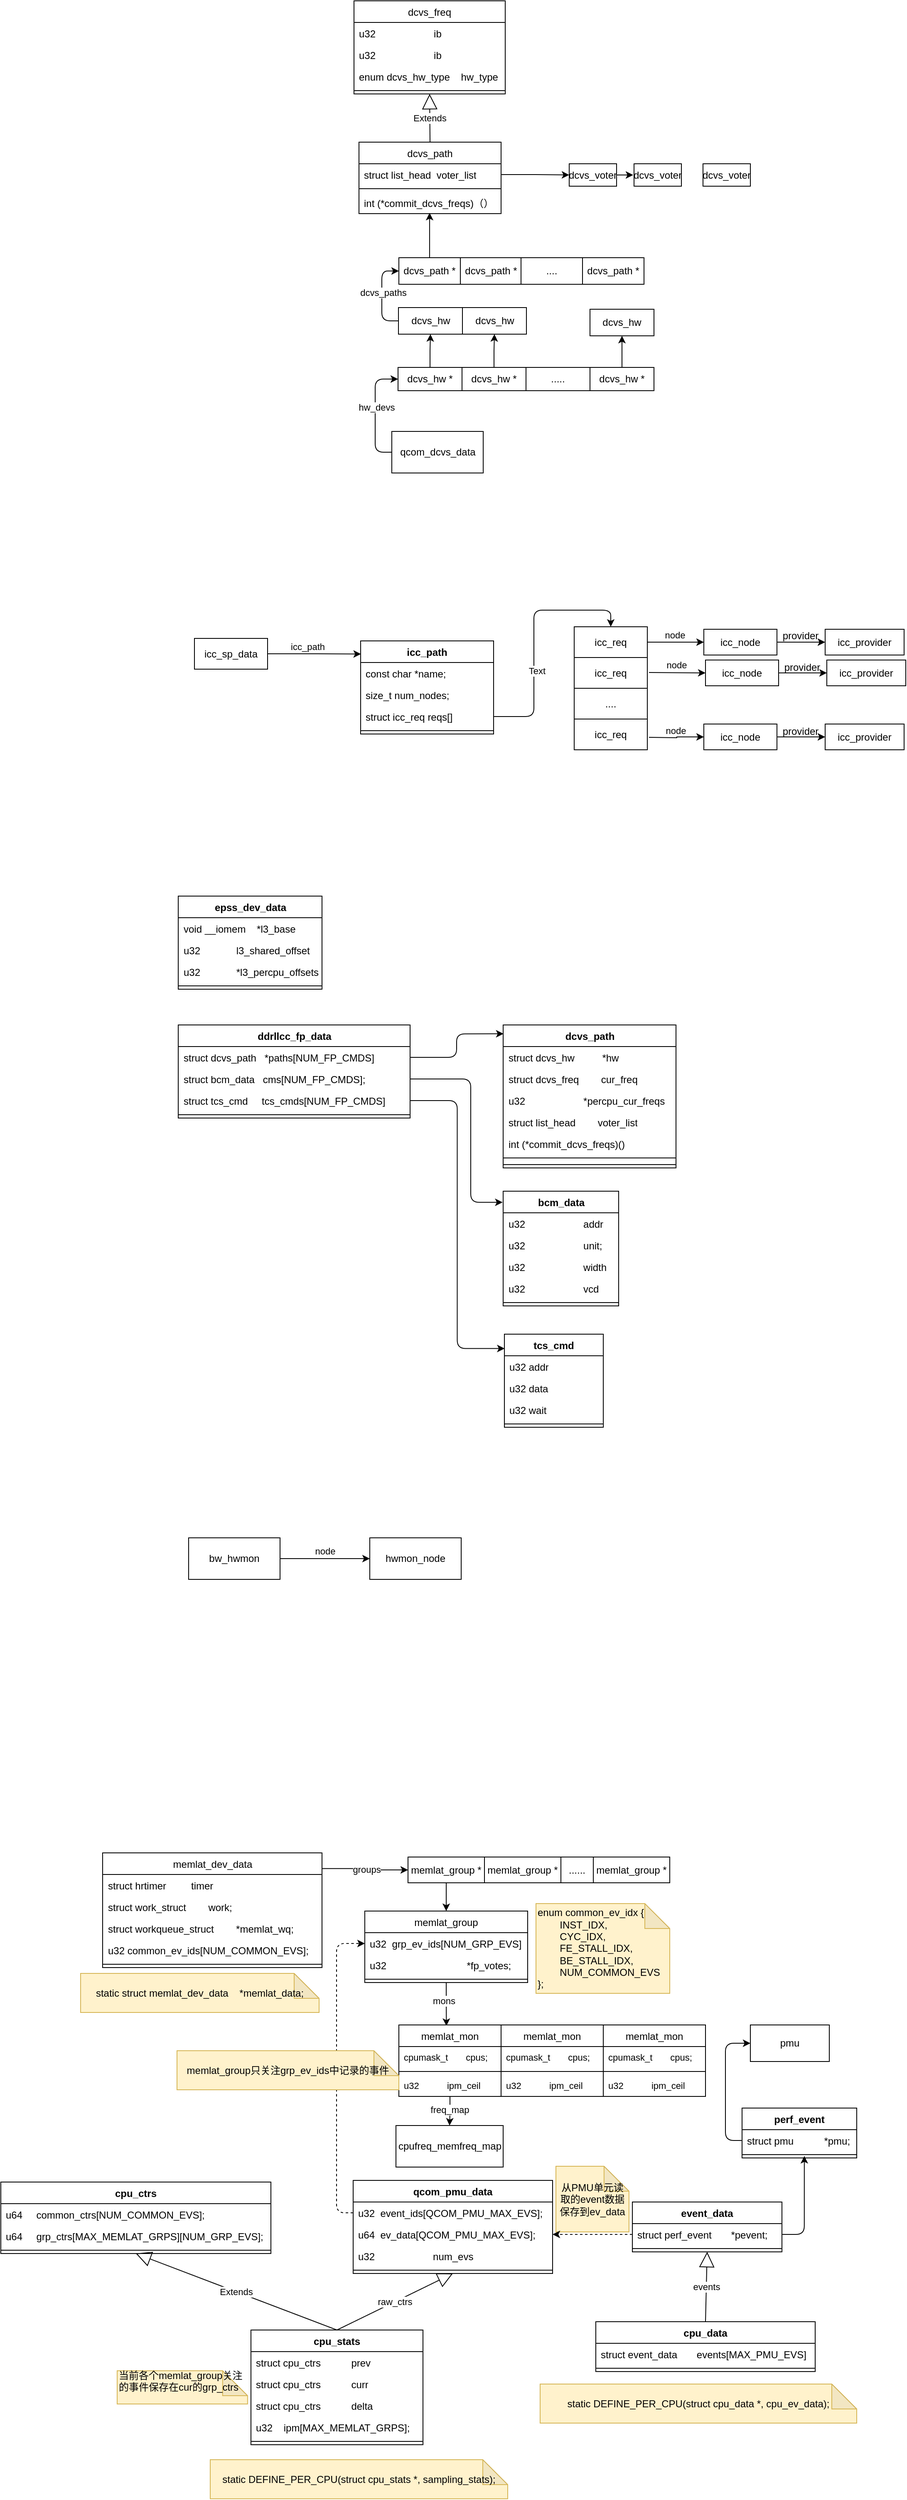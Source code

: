 <mxfile version="24.0.0" type="github">
  <diagram name="第 1 页" id="vD-AmZjFXGDDAUmnvSfB">
    <mxGraphModel dx="2135" dy="1461" grid="0" gridSize="10" guides="1" tooltips="1" connect="1" arrows="1" fold="1" page="0" pageScale="1" pageWidth="827" pageHeight="1169" math="0" shadow="0">
      <root>
        <mxCell id="0" />
        <mxCell id="1" parent="0" />
        <mxCell id="YWDrDgBH9ZP_5OnWIL4n-14" style="edgeStyle=orthogonalEdgeStyle;rounded=0;orthogonalLoop=1;jettySize=auto;html=1;" parent="1" source="YWDrDgBH9ZP_5OnWIL4n-2" target="YWDrDgBH9ZP_5OnWIL4n-13" edge="1">
          <mxGeometry relative="1" as="geometry" />
        </mxCell>
        <mxCell id="YWDrDgBH9ZP_5OnWIL4n-2" value="dcvs_hw *" style="html=1;whiteSpace=wrap;" parent="1" vertex="1">
          <mxGeometry x="64" y="-159" width="77" height="28" as="geometry" />
        </mxCell>
        <mxCell id="YWDrDgBH9ZP_5OnWIL4n-20" style="edgeStyle=orthogonalEdgeStyle;rounded=0;orthogonalLoop=1;jettySize=auto;html=1;entryX=0.497;entryY=0.962;entryDx=0;entryDy=0;entryPerimeter=0;" parent="1" source="YWDrDgBH9ZP_5OnWIL4n-3" target="YWDrDgBH9ZP_5OnWIL4n-103" edge="1">
          <mxGeometry relative="1" as="geometry">
            <mxPoint x="102" y="-315" as="targetPoint" />
          </mxGeometry>
        </mxCell>
        <mxCell id="YWDrDgBH9ZP_5OnWIL4n-3" value="dcvs_path *" style="html=1;whiteSpace=wrap;" parent="1" vertex="1">
          <mxGeometry x="65" y="-291" width="74" height="32" as="geometry" />
        </mxCell>
        <mxCell id="YWDrDgBH9ZP_5OnWIL4n-11" style="edgeStyle=orthogonalEdgeStyle;rounded=1;orthogonalLoop=1;jettySize=auto;html=1;entryX=0;entryY=0.5;entryDx=0;entryDy=0;exitX=0;exitY=0.5;exitDx=0;exitDy=0;curved=0;" parent="1" source="YWDrDgBH9ZP_5OnWIL4n-5" target="YWDrDgBH9ZP_5OnWIL4n-2" edge="1">
          <mxGeometry relative="1" as="geometry" />
        </mxCell>
        <mxCell id="YWDrDgBH9ZP_5OnWIL4n-12" value="hw_devs" style="edgeLabel;html=1;align=center;verticalAlign=middle;resizable=0;points=[];" parent="YWDrDgBH9ZP_5OnWIL4n-11" vertex="1" connectable="0">
          <mxGeometry x="0.096" y="-1" relative="1" as="geometry">
            <mxPoint as="offset" />
          </mxGeometry>
        </mxCell>
        <mxCell id="YWDrDgBH9ZP_5OnWIL4n-5" value="qcom_dcvs_data" style="html=1;whiteSpace=wrap;" parent="1" vertex="1">
          <mxGeometry x="56.5" y="-82" width="110" height="50" as="geometry" />
        </mxCell>
        <mxCell id="YWDrDgBH9ZP_5OnWIL4n-24" style="edgeStyle=orthogonalEdgeStyle;rounded=0;orthogonalLoop=1;jettySize=auto;html=1;entryX=0.5;entryY=1;entryDx=0;entryDy=0;" parent="1" source="YWDrDgBH9ZP_5OnWIL4n-7" target="YWDrDgBH9ZP_5OnWIL4n-21" edge="1">
          <mxGeometry relative="1" as="geometry" />
        </mxCell>
        <mxCell id="YWDrDgBH9ZP_5OnWIL4n-7" value="dcvs_hw *" style="html=1;whiteSpace=wrap;" parent="1" vertex="1">
          <mxGeometry x="141" y="-159" width="77" height="28" as="geometry" />
        </mxCell>
        <mxCell id="YWDrDgBH9ZP_5OnWIL4n-8" value="....." style="html=1;whiteSpace=wrap;" parent="1" vertex="1">
          <mxGeometry x="218" y="-159" width="77" height="28" as="geometry" />
        </mxCell>
        <mxCell id="YWDrDgBH9ZP_5OnWIL4n-23" style="edgeStyle=orthogonalEdgeStyle;rounded=0;orthogonalLoop=1;jettySize=auto;html=1;entryX=0.5;entryY=1;entryDx=0;entryDy=0;" parent="1" source="YWDrDgBH9ZP_5OnWIL4n-9" target="YWDrDgBH9ZP_5OnWIL4n-22" edge="1">
          <mxGeometry relative="1" as="geometry" />
        </mxCell>
        <mxCell id="YWDrDgBH9ZP_5OnWIL4n-9" value="dcvs_hw *" style="html=1;whiteSpace=wrap;" parent="1" vertex="1">
          <mxGeometry x="295" y="-159" width="77" height="28" as="geometry" />
        </mxCell>
        <mxCell id="YWDrDgBH9ZP_5OnWIL4n-37" style="edgeStyle=orthogonalEdgeStyle;rounded=1;orthogonalLoop=1;jettySize=auto;html=1;entryX=0;entryY=0.5;entryDx=0;entryDy=0;exitX=0;exitY=0.5;exitDx=0;exitDy=0;curved=0;" parent="1" source="YWDrDgBH9ZP_5OnWIL4n-13" target="YWDrDgBH9ZP_5OnWIL4n-3" edge="1">
          <mxGeometry relative="1" as="geometry" />
        </mxCell>
        <mxCell id="YWDrDgBH9ZP_5OnWIL4n-38" value="dcvs_paths" style="edgeLabel;html=1;align=center;verticalAlign=middle;resizable=0;points=[];" parent="YWDrDgBH9ZP_5OnWIL4n-37" vertex="1" connectable="0">
          <mxGeometry x="0.086" y="-1" relative="1" as="geometry">
            <mxPoint as="offset" />
          </mxGeometry>
        </mxCell>
        <mxCell id="YWDrDgBH9ZP_5OnWIL4n-13" value="dcvs_hw" style="html=1;whiteSpace=wrap;" parent="1" vertex="1">
          <mxGeometry x="64.5" y="-231" width="77" height="32" as="geometry" />
        </mxCell>
        <mxCell id="YWDrDgBH9ZP_5OnWIL4n-16" value="dcvs_path *" style="html=1;whiteSpace=wrap;" parent="1" vertex="1">
          <mxGeometry x="139" y="-291" width="74" height="32" as="geometry" />
        </mxCell>
        <mxCell id="YWDrDgBH9ZP_5OnWIL4n-17" value="...." style="html=1;whiteSpace=wrap;" parent="1" vertex="1">
          <mxGeometry x="212" y="-291" width="74" height="32" as="geometry" />
        </mxCell>
        <mxCell id="YWDrDgBH9ZP_5OnWIL4n-18" value="dcvs_path *" style="html=1;whiteSpace=wrap;" parent="1" vertex="1">
          <mxGeometry x="286" y="-291" width="74" height="32" as="geometry" />
        </mxCell>
        <mxCell id="YWDrDgBH9ZP_5OnWIL4n-21" value="dcvs_hw" style="html=1;whiteSpace=wrap;" parent="1" vertex="1">
          <mxGeometry x="141.5" y="-231" width="77" height="32" as="geometry" />
        </mxCell>
        <mxCell id="YWDrDgBH9ZP_5OnWIL4n-22" value="dcvs_hw" style="html=1;whiteSpace=wrap;" parent="1" vertex="1">
          <mxGeometry x="295" y="-229" width="77" height="32" as="geometry" />
        </mxCell>
        <mxCell id="YWDrDgBH9ZP_5OnWIL4n-46" style="edgeStyle=orthogonalEdgeStyle;rounded=0;orthogonalLoop=1;jettySize=auto;html=1;" parent="1" source="YWDrDgBH9ZP_5OnWIL4n-42" edge="1">
          <mxGeometry relative="1" as="geometry">
            <mxPoint x="347" y="-390.5" as="targetPoint" />
          </mxGeometry>
        </mxCell>
        <mxCell id="YWDrDgBH9ZP_5OnWIL4n-42" value="dcvs_voter" style="rounded=0;whiteSpace=wrap;html=1;" parent="1" vertex="1">
          <mxGeometry x="270" y="-404" width="57" height="27" as="geometry" />
        </mxCell>
        <mxCell id="YWDrDgBH9ZP_5OnWIL4n-44" value="dcvs_voter" style="rounded=0;whiteSpace=wrap;html=1;" parent="1" vertex="1">
          <mxGeometry x="348" y="-404" width="57" height="27" as="geometry" />
        </mxCell>
        <mxCell id="YWDrDgBH9ZP_5OnWIL4n-45" value="dcvs_voter" style="rounded=0;whiteSpace=wrap;html=1;" parent="1" vertex="1">
          <mxGeometry x="431" y="-404" width="57" height="27" as="geometry" />
        </mxCell>
        <mxCell id="YWDrDgBH9ZP_5OnWIL4n-50" style="edgeStyle=orthogonalEdgeStyle;rounded=0;orthogonalLoop=1;jettySize=auto;html=1;entryX=0.002;entryY=0.141;entryDx=0;entryDy=0;entryPerimeter=0;" parent="1" source="YWDrDgBH9ZP_5OnWIL4n-48" target="YWDrDgBH9ZP_5OnWIL4n-53" edge="1">
          <mxGeometry relative="1" as="geometry">
            <mxPoint x="-16" y="184.5" as="targetPoint" />
          </mxGeometry>
        </mxCell>
        <mxCell id="YWDrDgBH9ZP_5OnWIL4n-51" value="icc_path" style="edgeLabel;html=1;align=center;verticalAlign=middle;resizable=0;points=[];" parent="YWDrDgBH9ZP_5OnWIL4n-50" vertex="1" connectable="0">
          <mxGeometry x="-0.128" y="-1" relative="1" as="geometry">
            <mxPoint x="-1" y="-10" as="offset" />
          </mxGeometry>
        </mxCell>
        <mxCell id="YWDrDgBH9ZP_5OnWIL4n-48" value="icc_sp_data" style="html=1;whiteSpace=wrap;" parent="1" vertex="1">
          <mxGeometry x="-181" y="167" width="88" height="37" as="geometry" />
        </mxCell>
        <mxCell id="YWDrDgBH9ZP_5OnWIL4n-53" value="icc_path" style="swimlane;fontStyle=1;align=center;verticalAlign=top;childLayout=stackLayout;horizontal=1;startSize=26;horizontalStack=0;resizeParent=1;resizeParentMax=0;resizeLast=0;collapsible=1;marginBottom=0;whiteSpace=wrap;html=1;" parent="1" vertex="1">
          <mxGeometry x="19" y="170" width="160" height="112" as="geometry" />
        </mxCell>
        <mxCell id="YWDrDgBH9ZP_5OnWIL4n-54" value="const char *name;" style="text;strokeColor=none;fillColor=none;align=left;verticalAlign=top;spacingLeft=4;spacingRight=4;overflow=hidden;rotatable=0;points=[[0,0.5],[1,0.5]];portConstraint=eastwest;whiteSpace=wrap;html=1;" parent="YWDrDgBH9ZP_5OnWIL4n-53" vertex="1">
          <mxGeometry y="26" width="160" height="26" as="geometry" />
        </mxCell>
        <mxCell id="YWDrDgBH9ZP_5OnWIL4n-57" value="size_t num_nodes;" style="text;strokeColor=none;fillColor=none;align=left;verticalAlign=top;spacingLeft=4;spacingRight=4;overflow=hidden;rotatable=0;points=[[0,0.5],[1,0.5]];portConstraint=eastwest;whiteSpace=wrap;html=1;" parent="YWDrDgBH9ZP_5OnWIL4n-53" vertex="1">
          <mxGeometry y="52" width="160" height="26" as="geometry" />
        </mxCell>
        <mxCell id="YWDrDgBH9ZP_5OnWIL4n-58" value="struct icc_req reqs[]" style="text;strokeColor=none;fillColor=none;align=left;verticalAlign=top;spacingLeft=4;spacingRight=4;overflow=hidden;rotatable=0;points=[[0,0.5],[1,0.5]];portConstraint=eastwest;whiteSpace=wrap;html=1;" parent="YWDrDgBH9ZP_5OnWIL4n-53" vertex="1">
          <mxGeometry y="78" width="160" height="26" as="geometry" />
        </mxCell>
        <mxCell id="YWDrDgBH9ZP_5OnWIL4n-55" value="" style="line;strokeWidth=1;fillColor=none;align=left;verticalAlign=middle;spacingTop=-1;spacingLeft=3;spacingRight=3;rotatable=0;labelPosition=right;points=[];portConstraint=eastwest;strokeColor=inherit;" parent="YWDrDgBH9ZP_5OnWIL4n-53" vertex="1">
          <mxGeometry y="104" width="160" height="8" as="geometry" />
        </mxCell>
        <mxCell id="YWDrDgBH9ZP_5OnWIL4n-65" style="edgeStyle=orthogonalEdgeStyle;rounded=0;orthogonalLoop=1;jettySize=auto;html=1;entryX=0;entryY=0.5;entryDx=0;entryDy=0;" parent="1" source="YWDrDgBH9ZP_5OnWIL4n-59" target="YWDrDgBH9ZP_5OnWIL4n-60" edge="1">
          <mxGeometry relative="1" as="geometry" />
        </mxCell>
        <mxCell id="YWDrDgBH9ZP_5OnWIL4n-66" value="node" style="edgeLabel;html=1;align=center;verticalAlign=middle;resizable=0;points=[];" parent="YWDrDgBH9ZP_5OnWIL4n-65" vertex="1" connectable="0">
          <mxGeometry x="-0.108" y="2" relative="1" as="geometry">
            <mxPoint x="2" y="-7" as="offset" />
          </mxGeometry>
        </mxCell>
        <mxCell id="YWDrDgBH9ZP_5OnWIL4n-59" value="icc_req" style="html=1;whiteSpace=wrap;" parent="1" vertex="1">
          <mxGeometry x="276" y="153" width="88" height="37" as="geometry" />
        </mxCell>
        <mxCell id="YWDrDgBH9ZP_5OnWIL4n-68" style="edgeStyle=orthogonalEdgeStyle;rounded=0;orthogonalLoop=1;jettySize=auto;html=1;entryX=0;entryY=0.5;entryDx=0;entryDy=0;" parent="1" source="YWDrDgBH9ZP_5OnWIL4n-60" target="YWDrDgBH9ZP_5OnWIL4n-67" edge="1">
          <mxGeometry relative="1" as="geometry" />
        </mxCell>
        <mxCell id="YWDrDgBH9ZP_5OnWIL4n-60" value="icc_node" style="html=1;whiteSpace=wrap;" parent="1" vertex="1">
          <mxGeometry x="432" y="156" width="88" height="31" as="geometry" />
        </mxCell>
        <mxCell id="YWDrDgBH9ZP_5OnWIL4n-61" value="icc_req" style="html=1;whiteSpace=wrap;" parent="1" vertex="1">
          <mxGeometry x="276" y="190" width="88" height="37" as="geometry" />
        </mxCell>
        <mxCell id="YWDrDgBH9ZP_5OnWIL4n-62" value="...." style="html=1;whiteSpace=wrap;" parent="1" vertex="1">
          <mxGeometry x="276" y="227" width="88" height="37" as="geometry" />
        </mxCell>
        <mxCell id="YWDrDgBH9ZP_5OnWIL4n-63" value="icc_req" style="html=1;whiteSpace=wrap;" parent="1" vertex="1">
          <mxGeometry x="276" y="264" width="88" height="37" as="geometry" />
        </mxCell>
        <mxCell id="YWDrDgBH9ZP_5OnWIL4n-67" value="icc_provider" style="html=1;whiteSpace=wrap;" parent="1" vertex="1">
          <mxGeometry x="578" y="156" width="95" height="31" as="geometry" />
        </mxCell>
        <mxCell id="YWDrDgBH9ZP_5OnWIL4n-69" value="provider" style="text;html=1;align=center;verticalAlign=middle;resizable=0;points=[];autosize=1;strokeColor=none;fillColor=none;" parent="1" vertex="1">
          <mxGeometry x="517" y="151" width="61" height="26" as="geometry" />
        </mxCell>
        <mxCell id="YWDrDgBH9ZP_5OnWIL4n-75" style="edgeStyle=orthogonalEdgeStyle;rounded=0;orthogonalLoop=1;jettySize=auto;html=1;entryX=0;entryY=0.5;entryDx=0;entryDy=0;" parent="1" target="YWDrDgBH9ZP_5OnWIL4n-78" edge="1">
          <mxGeometry relative="1" as="geometry">
            <mxPoint x="366" y="208" as="sourcePoint" />
          </mxGeometry>
        </mxCell>
        <mxCell id="YWDrDgBH9ZP_5OnWIL4n-76" value="node" style="edgeLabel;html=1;align=center;verticalAlign=middle;resizable=0;points=[];" parent="YWDrDgBH9ZP_5OnWIL4n-75" vertex="1" connectable="0">
          <mxGeometry x="-0.108" y="2" relative="1" as="geometry">
            <mxPoint x="2" y="-7" as="offset" />
          </mxGeometry>
        </mxCell>
        <mxCell id="YWDrDgBH9ZP_5OnWIL4n-77" style="edgeStyle=orthogonalEdgeStyle;rounded=0;orthogonalLoop=1;jettySize=auto;html=1;entryX=0;entryY=0.5;entryDx=0;entryDy=0;" parent="1" source="YWDrDgBH9ZP_5OnWIL4n-78" target="YWDrDgBH9ZP_5OnWIL4n-79" edge="1">
          <mxGeometry relative="1" as="geometry" />
        </mxCell>
        <mxCell id="YWDrDgBH9ZP_5OnWIL4n-78" value="icc_node" style="html=1;whiteSpace=wrap;" parent="1" vertex="1">
          <mxGeometry x="434" y="193" width="88" height="31" as="geometry" />
        </mxCell>
        <mxCell id="YWDrDgBH9ZP_5OnWIL4n-79" value="icc_provider" style="html=1;whiteSpace=wrap;" parent="1" vertex="1">
          <mxGeometry x="580" y="193" width="95" height="31" as="geometry" />
        </mxCell>
        <mxCell id="YWDrDgBH9ZP_5OnWIL4n-80" value="provider" style="text;html=1;align=center;verticalAlign=middle;resizable=0;points=[];autosize=1;strokeColor=none;fillColor=none;" parent="1" vertex="1">
          <mxGeometry x="519" y="189" width="61" height="26" as="geometry" />
        </mxCell>
        <mxCell id="YWDrDgBH9ZP_5OnWIL4n-81" style="edgeStyle=orthogonalEdgeStyle;rounded=0;orthogonalLoop=1;jettySize=auto;html=1;entryX=0;entryY=0.5;entryDx=0;entryDy=0;" parent="1" target="YWDrDgBH9ZP_5OnWIL4n-84" edge="1">
          <mxGeometry relative="1" as="geometry">
            <mxPoint x="366" y="286" as="sourcePoint" />
          </mxGeometry>
        </mxCell>
        <mxCell id="YWDrDgBH9ZP_5OnWIL4n-82" value="node" style="edgeLabel;html=1;align=center;verticalAlign=middle;resizable=0;points=[];" parent="YWDrDgBH9ZP_5OnWIL4n-81" vertex="1" connectable="0">
          <mxGeometry x="-0.108" y="2" relative="1" as="geometry">
            <mxPoint x="2" y="-7" as="offset" />
          </mxGeometry>
        </mxCell>
        <mxCell id="YWDrDgBH9ZP_5OnWIL4n-83" style="edgeStyle=orthogonalEdgeStyle;rounded=0;orthogonalLoop=1;jettySize=auto;html=1;entryX=0;entryY=0.5;entryDx=0;entryDy=0;" parent="1" source="YWDrDgBH9ZP_5OnWIL4n-84" target="YWDrDgBH9ZP_5OnWIL4n-85" edge="1">
          <mxGeometry relative="1" as="geometry" />
        </mxCell>
        <mxCell id="YWDrDgBH9ZP_5OnWIL4n-84" value="icc_node" style="html=1;whiteSpace=wrap;" parent="1" vertex="1">
          <mxGeometry x="432" y="270" width="88" height="31" as="geometry" />
        </mxCell>
        <mxCell id="YWDrDgBH9ZP_5OnWIL4n-85" value="icc_provider" style="html=1;whiteSpace=wrap;" parent="1" vertex="1">
          <mxGeometry x="578" y="270" width="95" height="31" as="geometry" />
        </mxCell>
        <mxCell id="YWDrDgBH9ZP_5OnWIL4n-86" value="provider" style="text;html=1;align=center;verticalAlign=middle;resizable=0;points=[];autosize=1;strokeColor=none;fillColor=none;" parent="1" vertex="1">
          <mxGeometry x="517" y="266" width="61" height="26" as="geometry" />
        </mxCell>
        <mxCell id="YWDrDgBH9ZP_5OnWIL4n-87" style="edgeStyle=orthogonalEdgeStyle;rounded=1;orthogonalLoop=1;jettySize=auto;html=1;entryX=0.5;entryY=0;entryDx=0;entryDy=0;curved=0;" parent="1" source="YWDrDgBH9ZP_5OnWIL4n-58" target="YWDrDgBH9ZP_5OnWIL4n-59" edge="1">
          <mxGeometry relative="1" as="geometry" />
        </mxCell>
        <mxCell id="YWDrDgBH9ZP_5OnWIL4n-88" value="Text" style="edgeLabel;html=1;align=center;verticalAlign=middle;resizable=0;points=[];" parent="YWDrDgBH9ZP_5OnWIL4n-87" vertex="1" connectable="0">
          <mxGeometry x="-0.281" y="-3" relative="1" as="geometry">
            <mxPoint as="offset" />
          </mxGeometry>
        </mxCell>
        <mxCell id="YWDrDgBH9ZP_5OnWIL4n-100" value="&lt;span style=&quot;font-weight: 400;&quot;&gt;dcvs_path&lt;/span&gt;" style="swimlane;fontStyle=1;align=center;verticalAlign=top;childLayout=stackLayout;horizontal=1;startSize=26;horizontalStack=0;resizeParent=1;resizeParentMax=0;resizeLast=0;collapsible=1;marginBottom=0;whiteSpace=wrap;html=1;" parent="1" vertex="1">
          <mxGeometry x="17" y="-430" width="171" height="86" as="geometry">
            <mxRectangle x="17" y="-430" width="90" height="26" as="alternateBounds" />
          </mxGeometry>
        </mxCell>
        <mxCell id="YWDrDgBH9ZP_5OnWIL4n-104" value="struct list_head&amp;nbsp; voter_list" style="text;strokeColor=none;fillColor=none;align=left;verticalAlign=top;spacingLeft=4;spacingRight=4;overflow=hidden;rotatable=0;points=[[0,0.5],[1,0.5]];portConstraint=eastwest;whiteSpace=wrap;html=1;" parent="YWDrDgBH9ZP_5OnWIL4n-100" vertex="1">
          <mxGeometry y="26" width="171" height="26" as="geometry" />
        </mxCell>
        <mxCell id="YWDrDgBH9ZP_5OnWIL4n-102" value="" style="line;strokeWidth=1;fillColor=none;align=left;verticalAlign=middle;spacingTop=-1;spacingLeft=3;spacingRight=3;rotatable=0;labelPosition=right;points=[];portConstraint=eastwest;strokeColor=inherit;" parent="YWDrDgBH9ZP_5OnWIL4n-100" vertex="1">
          <mxGeometry y="52" width="171" height="8" as="geometry" />
        </mxCell>
        <mxCell id="YWDrDgBH9ZP_5OnWIL4n-103" value="int (*commit_dcvs_freqs)（）" style="text;strokeColor=none;fillColor=none;align=left;verticalAlign=top;spacingLeft=4;spacingRight=4;overflow=hidden;rotatable=0;points=[[0,0.5],[1,0.5]];portConstraint=eastwest;whiteSpace=wrap;html=1;" parent="YWDrDgBH9ZP_5OnWIL4n-100" vertex="1">
          <mxGeometry y="60" width="171" height="26" as="geometry" />
        </mxCell>
        <mxCell id="YWDrDgBH9ZP_5OnWIL4n-105" style="edgeStyle=orthogonalEdgeStyle;rounded=0;orthogonalLoop=1;jettySize=auto;html=1;entryX=0;entryY=0.5;entryDx=0;entryDy=0;" parent="1" source="YWDrDgBH9ZP_5OnWIL4n-104" target="YWDrDgBH9ZP_5OnWIL4n-42" edge="1">
          <mxGeometry relative="1" as="geometry">
            <mxPoint x="272" y="-359" as="targetPoint" />
          </mxGeometry>
        </mxCell>
        <mxCell id="YWDrDgBH9ZP_5OnWIL4n-106" value="&lt;span style=&quot;font-weight: 400; text-align: left;&quot;&gt;dcvs_freq&lt;/span&gt;" style="swimlane;fontStyle=1;align=center;verticalAlign=top;childLayout=stackLayout;horizontal=1;startSize=26;horizontalStack=0;resizeParent=1;resizeParentMax=0;resizeLast=0;collapsible=1;marginBottom=0;whiteSpace=wrap;html=1;" parent="1" vertex="1">
          <mxGeometry x="11" y="-600" width="182" height="112" as="geometry" />
        </mxCell>
        <mxCell id="YWDrDgBH9ZP_5OnWIL4n-107" value="u32&amp;nbsp; &amp;nbsp; &amp;nbsp; &amp;nbsp; &amp;nbsp; &amp;nbsp; &amp;nbsp; &amp;nbsp; &amp;nbsp; &amp;nbsp; &amp;nbsp;ib" style="text;strokeColor=none;fillColor=none;align=left;verticalAlign=top;spacingLeft=4;spacingRight=4;overflow=hidden;rotatable=0;points=[[0,0.5],[1,0.5]];portConstraint=eastwest;whiteSpace=wrap;html=1;" parent="YWDrDgBH9ZP_5OnWIL4n-106" vertex="1">
          <mxGeometry y="26" width="182" height="26" as="geometry" />
        </mxCell>
        <mxCell id="YWDrDgBH9ZP_5OnWIL4n-110" value="u32&amp;nbsp; &amp;nbsp; &amp;nbsp; &amp;nbsp; &amp;nbsp; &amp;nbsp; &amp;nbsp; &amp;nbsp; &amp;nbsp; &amp;nbsp; &amp;nbsp;ib" style="text;strokeColor=none;fillColor=none;align=left;verticalAlign=top;spacingLeft=4;spacingRight=4;overflow=hidden;rotatable=0;points=[[0,0.5],[1,0.5]];portConstraint=eastwest;whiteSpace=wrap;html=1;" parent="YWDrDgBH9ZP_5OnWIL4n-106" vertex="1">
          <mxGeometry y="52" width="182" height="26" as="geometry" />
        </mxCell>
        <mxCell id="YWDrDgBH9ZP_5OnWIL4n-111" value="enum dcvs_hw_type&amp;nbsp; &amp;nbsp; hw_type" style="text;strokeColor=none;fillColor=none;align=left;verticalAlign=top;spacingLeft=4;spacingRight=4;overflow=hidden;rotatable=0;points=[[0,0.5],[1,0.5]];portConstraint=eastwest;whiteSpace=wrap;html=1;" parent="YWDrDgBH9ZP_5OnWIL4n-106" vertex="1">
          <mxGeometry y="78" width="182" height="26" as="geometry" />
        </mxCell>
        <mxCell id="YWDrDgBH9ZP_5OnWIL4n-108" value="" style="line;strokeWidth=1;fillColor=none;align=left;verticalAlign=middle;spacingTop=-1;spacingLeft=3;spacingRight=3;rotatable=0;labelPosition=right;points=[];portConstraint=eastwest;strokeColor=inherit;" parent="YWDrDgBH9ZP_5OnWIL4n-106" vertex="1">
          <mxGeometry y="104" width="182" height="8" as="geometry" />
        </mxCell>
        <mxCell id="YWDrDgBH9ZP_5OnWIL4n-113" value="Extends" style="endArrow=block;endSize=16;endFill=0;html=1;rounded=0;exitX=0.5;exitY=0;exitDx=0;exitDy=0;entryX=0.5;entryY=1;entryDx=0;entryDy=0;" parent="1" source="YWDrDgBH9ZP_5OnWIL4n-100" target="YWDrDgBH9ZP_5OnWIL4n-106" edge="1">
          <mxGeometry width="160" relative="1" as="geometry">
            <mxPoint x="247" y="-493" as="sourcePoint" />
            <mxPoint x="407" y="-493" as="targetPoint" />
          </mxGeometry>
        </mxCell>
        <mxCell id="YWDrDgBH9ZP_5OnWIL4n-114" value="ddrllcc_fp_data" style="swimlane;fontStyle=1;align=center;verticalAlign=top;childLayout=stackLayout;horizontal=1;startSize=26;horizontalStack=0;resizeParent=1;resizeParentMax=0;resizeLast=0;collapsible=1;marginBottom=0;whiteSpace=wrap;html=1;" parent="1" vertex="1">
          <mxGeometry x="-200.5" y="632" width="279" height="112" as="geometry" />
        </mxCell>
        <mxCell id="YWDrDgBH9ZP_5OnWIL4n-115" value="struct dcvs_path&amp;nbsp; &amp;nbsp;*paths[NUM_FP_CMDS]" style="text;strokeColor=none;fillColor=none;align=left;verticalAlign=top;spacingLeft=4;spacingRight=4;overflow=hidden;rotatable=0;points=[[0,0.5],[1,0.5]];portConstraint=eastwest;whiteSpace=wrap;html=1;" parent="YWDrDgBH9ZP_5OnWIL4n-114" vertex="1">
          <mxGeometry y="26" width="279" height="26" as="geometry" />
        </mxCell>
        <mxCell id="YWDrDgBH9ZP_5OnWIL4n-118" value="struct bcm_data&amp;nbsp; &amp;nbsp;cms[NUM_FP_CMDS];" style="text;strokeColor=none;fillColor=none;align=left;verticalAlign=top;spacingLeft=4;spacingRight=4;overflow=hidden;rotatable=0;points=[[0,0.5],[1,0.5]];portConstraint=eastwest;whiteSpace=wrap;html=1;" parent="YWDrDgBH9ZP_5OnWIL4n-114" vertex="1">
          <mxGeometry y="52" width="279" height="26" as="geometry" />
        </mxCell>
        <mxCell id="YWDrDgBH9ZP_5OnWIL4n-119" value="struct tcs_cmd&amp;nbsp; &amp;nbsp; &amp;nbsp;tcs_cmds[NUM_FP_CMDS]" style="text;strokeColor=none;fillColor=none;align=left;verticalAlign=top;spacingLeft=4;spacingRight=4;overflow=hidden;rotatable=0;points=[[0,0.5],[1,0.5]];portConstraint=eastwest;whiteSpace=wrap;html=1;" parent="YWDrDgBH9ZP_5OnWIL4n-114" vertex="1">
          <mxGeometry y="78" width="279" height="26" as="geometry" />
        </mxCell>
        <mxCell id="YWDrDgBH9ZP_5OnWIL4n-116" value="" style="line;strokeWidth=1;fillColor=none;align=left;verticalAlign=middle;spacingTop=-1;spacingLeft=3;spacingRight=3;rotatable=0;labelPosition=right;points=[];portConstraint=eastwest;strokeColor=inherit;" parent="YWDrDgBH9ZP_5OnWIL4n-114" vertex="1">
          <mxGeometry y="104" width="279" height="8" as="geometry" />
        </mxCell>
        <mxCell id="YWDrDgBH9ZP_5OnWIL4n-120" value="dcvs_path" style="swimlane;fontStyle=1;align=center;verticalAlign=top;childLayout=stackLayout;horizontal=1;startSize=26;horizontalStack=0;resizeParent=1;resizeParentMax=0;resizeLast=0;collapsible=1;marginBottom=0;whiteSpace=wrap;html=1;" parent="1" vertex="1">
          <mxGeometry x="190.5" y="632" width="208" height="172" as="geometry" />
        </mxCell>
        <mxCell id="YWDrDgBH9ZP_5OnWIL4n-121" value="struct dcvs_hw&amp;nbsp; &amp;nbsp; &amp;nbsp; &amp;nbsp; &amp;nbsp; *hw" style="text;strokeColor=none;fillColor=none;align=left;verticalAlign=top;spacingLeft=4;spacingRight=4;overflow=hidden;rotatable=0;points=[[0,0.5],[1,0.5]];portConstraint=eastwest;whiteSpace=wrap;html=1;" parent="YWDrDgBH9ZP_5OnWIL4n-120" vertex="1">
          <mxGeometry y="26" width="208" height="26" as="geometry" />
        </mxCell>
        <mxCell id="YWDrDgBH9ZP_5OnWIL4n-122" value="struct dcvs_freq&amp;nbsp; &amp;nbsp; &amp;nbsp; &amp;nbsp; cur_freq" style="text;strokeColor=none;fillColor=none;align=left;verticalAlign=top;spacingLeft=4;spacingRight=4;overflow=hidden;rotatable=0;points=[[0,0.5],[1,0.5]];portConstraint=eastwest;whiteSpace=wrap;html=1;" parent="YWDrDgBH9ZP_5OnWIL4n-120" vertex="1">
          <mxGeometry y="52" width="208" height="26" as="geometry" />
        </mxCell>
        <mxCell id="YWDrDgBH9ZP_5OnWIL4n-123" value="u32&amp;nbsp; &amp;nbsp; &amp;nbsp; &amp;nbsp; &amp;nbsp; &amp;nbsp; &amp;nbsp; &amp;nbsp; &amp;nbsp; &amp;nbsp; &amp;nbsp;*percpu_cur_freqs" style="text;strokeColor=none;fillColor=none;align=left;verticalAlign=top;spacingLeft=4;spacingRight=4;overflow=hidden;rotatable=0;points=[[0,0.5],[1,0.5]];portConstraint=eastwest;whiteSpace=wrap;html=1;" parent="YWDrDgBH9ZP_5OnWIL4n-120" vertex="1">
          <mxGeometry y="78" width="208" height="26" as="geometry" />
        </mxCell>
        <mxCell id="YWDrDgBH9ZP_5OnWIL4n-125" value="struct list_head&amp;nbsp; &amp;nbsp; &amp;nbsp; &amp;nbsp; voter_list" style="text;strokeColor=none;fillColor=none;align=left;verticalAlign=top;spacingLeft=4;spacingRight=4;overflow=hidden;rotatable=0;points=[[0,0.5],[1,0.5]];portConstraint=eastwest;whiteSpace=wrap;html=1;" parent="YWDrDgBH9ZP_5OnWIL4n-120" vertex="1">
          <mxGeometry y="104" width="208" height="26" as="geometry" />
        </mxCell>
        <mxCell id="YWDrDgBH9ZP_5OnWIL4n-128" value="int (*commit_dcvs_freqs)()" style="text;strokeColor=none;fillColor=none;align=left;verticalAlign=top;spacingLeft=4;spacingRight=4;overflow=hidden;rotatable=0;points=[[0,0.5],[1,0.5]];portConstraint=eastwest;whiteSpace=wrap;html=1;" parent="YWDrDgBH9ZP_5OnWIL4n-120" vertex="1">
          <mxGeometry y="130" width="208" height="26" as="geometry" />
        </mxCell>
        <mxCell id="YWDrDgBH9ZP_5OnWIL4n-124" value="" style="line;strokeWidth=1;fillColor=none;align=left;verticalAlign=middle;spacingTop=-1;spacingLeft=3;spacingRight=3;rotatable=0;labelPosition=right;points=[];portConstraint=eastwest;strokeColor=inherit;" parent="YWDrDgBH9ZP_5OnWIL4n-120" vertex="1">
          <mxGeometry y="156" width="208" height="8" as="geometry" />
        </mxCell>
        <mxCell id="YWDrDgBH9ZP_5OnWIL4n-126" value="" style="line;strokeWidth=1;fillColor=none;align=left;verticalAlign=middle;spacingTop=-1;spacingLeft=3;spacingRight=3;rotatable=0;labelPosition=right;points=[];portConstraint=eastwest;strokeColor=inherit;" parent="YWDrDgBH9ZP_5OnWIL4n-120" vertex="1">
          <mxGeometry y="164" width="208" height="8" as="geometry" />
        </mxCell>
        <mxCell id="YWDrDgBH9ZP_5OnWIL4n-129" style="edgeStyle=orthogonalEdgeStyle;rounded=1;orthogonalLoop=1;jettySize=auto;html=1;entryX=0.002;entryY=0.062;entryDx=0;entryDy=0;entryPerimeter=0;curved=0;" parent="1" source="YWDrDgBH9ZP_5OnWIL4n-115" target="YWDrDgBH9ZP_5OnWIL4n-120" edge="1">
          <mxGeometry relative="1" as="geometry" />
        </mxCell>
        <mxCell id="YWDrDgBH9ZP_5OnWIL4n-135" value="tcs_cmd" style="swimlane;fontStyle=1;align=center;verticalAlign=top;childLayout=stackLayout;horizontal=1;startSize=26;horizontalStack=0;resizeParent=1;resizeParentMax=0;resizeLast=0;collapsible=1;marginBottom=0;whiteSpace=wrap;html=1;" parent="1" vertex="1">
          <mxGeometry x="192" y="1004" width="119" height="112" as="geometry" />
        </mxCell>
        <mxCell id="YWDrDgBH9ZP_5OnWIL4n-136" value="u32 addr" style="text;strokeColor=none;fillColor=none;align=left;verticalAlign=top;spacingLeft=4;spacingRight=4;overflow=hidden;rotatable=0;points=[[0,0.5],[1,0.5]];portConstraint=eastwest;whiteSpace=wrap;html=1;" parent="YWDrDgBH9ZP_5OnWIL4n-135" vertex="1">
          <mxGeometry y="26" width="119" height="26" as="geometry" />
        </mxCell>
        <mxCell id="YWDrDgBH9ZP_5OnWIL4n-139" value="u32 data" style="text;strokeColor=none;fillColor=none;align=left;verticalAlign=top;spacingLeft=4;spacingRight=4;overflow=hidden;rotatable=0;points=[[0,0.5],[1,0.5]];portConstraint=eastwest;whiteSpace=wrap;html=1;" parent="YWDrDgBH9ZP_5OnWIL4n-135" vertex="1">
          <mxGeometry y="52" width="119" height="26" as="geometry" />
        </mxCell>
        <mxCell id="YWDrDgBH9ZP_5OnWIL4n-140" value="u32 wait" style="text;strokeColor=none;fillColor=none;align=left;verticalAlign=top;spacingLeft=4;spacingRight=4;overflow=hidden;rotatable=0;points=[[0,0.5],[1,0.5]];portConstraint=eastwest;whiteSpace=wrap;html=1;" parent="YWDrDgBH9ZP_5OnWIL4n-135" vertex="1">
          <mxGeometry y="78" width="119" height="26" as="geometry" />
        </mxCell>
        <mxCell id="YWDrDgBH9ZP_5OnWIL4n-137" value="" style="line;strokeWidth=1;fillColor=none;align=left;verticalAlign=middle;spacingTop=-1;spacingLeft=3;spacingRight=3;rotatable=0;labelPosition=right;points=[];portConstraint=eastwest;strokeColor=inherit;" parent="YWDrDgBH9ZP_5OnWIL4n-135" vertex="1">
          <mxGeometry y="104" width="119" height="8" as="geometry" />
        </mxCell>
        <mxCell id="YWDrDgBH9ZP_5OnWIL4n-141" style="edgeStyle=orthogonalEdgeStyle;rounded=1;orthogonalLoop=1;jettySize=auto;html=1;entryX=0.002;entryY=0.154;entryDx=0;entryDy=0;entryPerimeter=0;curved=0;" parent="1" source="YWDrDgBH9ZP_5OnWIL4n-119" target="YWDrDgBH9ZP_5OnWIL4n-135" edge="1">
          <mxGeometry relative="1" as="geometry" />
        </mxCell>
        <mxCell id="YWDrDgBH9ZP_5OnWIL4n-142" value="bcm_data" style="swimlane;fontStyle=1;align=center;verticalAlign=top;childLayout=stackLayout;horizontal=1;startSize=26;horizontalStack=0;resizeParent=1;resizeParentMax=0;resizeLast=0;collapsible=1;marginBottom=0;whiteSpace=wrap;html=1;" parent="1" vertex="1">
          <mxGeometry x="190.5" y="832" width="139" height="138" as="geometry" />
        </mxCell>
        <mxCell id="YWDrDgBH9ZP_5OnWIL4n-143" value="u32&amp;nbsp; &amp;nbsp; &amp;nbsp; &amp;nbsp; &amp;nbsp; &amp;nbsp; &amp;nbsp; &amp;nbsp; &amp;nbsp; &amp;nbsp; &amp;nbsp;addr" style="text;strokeColor=none;fillColor=none;align=left;verticalAlign=top;spacingLeft=4;spacingRight=4;overflow=hidden;rotatable=0;points=[[0,0.5],[1,0.5]];portConstraint=eastwest;whiteSpace=wrap;html=1;" parent="YWDrDgBH9ZP_5OnWIL4n-142" vertex="1">
          <mxGeometry y="26" width="139" height="26" as="geometry" />
        </mxCell>
        <mxCell id="YWDrDgBH9ZP_5OnWIL4n-146" value="u32&amp;nbsp; &amp;nbsp; &amp;nbsp; &amp;nbsp; &amp;nbsp; &amp;nbsp; &amp;nbsp; &amp;nbsp; &amp;nbsp; &amp;nbsp; &amp;nbsp;unit;" style="text;strokeColor=none;fillColor=none;align=left;verticalAlign=top;spacingLeft=4;spacingRight=4;overflow=hidden;rotatable=0;points=[[0,0.5],[1,0.5]];portConstraint=eastwest;whiteSpace=wrap;html=1;" parent="YWDrDgBH9ZP_5OnWIL4n-142" vertex="1">
          <mxGeometry y="52" width="139" height="26" as="geometry" />
        </mxCell>
        <mxCell id="YWDrDgBH9ZP_5OnWIL4n-147" value="u32&amp;nbsp; &amp;nbsp; &amp;nbsp; &amp;nbsp; &amp;nbsp; &amp;nbsp; &amp;nbsp; &amp;nbsp; &amp;nbsp; &amp;nbsp; &amp;nbsp;width" style="text;strokeColor=none;fillColor=none;align=left;verticalAlign=top;spacingLeft=4;spacingRight=4;overflow=hidden;rotatable=0;points=[[0,0.5],[1,0.5]];portConstraint=eastwest;whiteSpace=wrap;html=1;" parent="YWDrDgBH9ZP_5OnWIL4n-142" vertex="1">
          <mxGeometry y="78" width="139" height="26" as="geometry" />
        </mxCell>
        <mxCell id="YWDrDgBH9ZP_5OnWIL4n-148" value="u32&amp;nbsp; &amp;nbsp; &amp;nbsp; &amp;nbsp; &amp;nbsp; &amp;nbsp; &amp;nbsp; &amp;nbsp; &amp;nbsp; &amp;nbsp; &amp;nbsp;vcd" style="text;strokeColor=none;fillColor=none;align=left;verticalAlign=top;spacingLeft=4;spacingRight=4;overflow=hidden;rotatable=0;points=[[0,0.5],[1,0.5]];portConstraint=eastwest;whiteSpace=wrap;html=1;" parent="YWDrDgBH9ZP_5OnWIL4n-142" vertex="1">
          <mxGeometry y="104" width="139" height="26" as="geometry" />
        </mxCell>
        <mxCell id="YWDrDgBH9ZP_5OnWIL4n-144" value="" style="line;strokeWidth=1;fillColor=none;align=left;verticalAlign=middle;spacingTop=-1;spacingLeft=3;spacingRight=3;rotatable=0;labelPosition=right;points=[];portConstraint=eastwest;strokeColor=inherit;" parent="YWDrDgBH9ZP_5OnWIL4n-142" vertex="1">
          <mxGeometry y="130" width="139" height="8" as="geometry" />
        </mxCell>
        <mxCell id="YWDrDgBH9ZP_5OnWIL4n-149" style="edgeStyle=orthogonalEdgeStyle;rounded=1;orthogonalLoop=1;jettySize=auto;html=1;entryX=-0.005;entryY=0.097;entryDx=0;entryDy=0;entryPerimeter=0;curved=0;" parent="1" source="YWDrDgBH9ZP_5OnWIL4n-118" target="YWDrDgBH9ZP_5OnWIL4n-142" edge="1">
          <mxGeometry relative="1" as="geometry">
            <Array as="points">
              <mxPoint x="151.5" y="697" />
              <mxPoint x="151.5" y="845" />
            </Array>
          </mxGeometry>
        </mxCell>
        <mxCell id="YWDrDgBH9ZP_5OnWIL4n-150" value="epss_dev_data" style="swimlane;fontStyle=1;align=center;verticalAlign=top;childLayout=stackLayout;horizontal=1;startSize=26;horizontalStack=0;resizeParent=1;resizeParentMax=0;resizeLast=0;collapsible=1;marginBottom=0;whiteSpace=wrap;html=1;" parent="1" vertex="1">
          <mxGeometry x="-200.5" y="477" width="173" height="112" as="geometry" />
        </mxCell>
        <mxCell id="YWDrDgBH9ZP_5OnWIL4n-151" value="void __iomem&amp;nbsp; &amp;nbsp; *l3_base" style="text;strokeColor=none;fillColor=none;align=left;verticalAlign=top;spacingLeft=4;spacingRight=4;overflow=hidden;rotatable=0;points=[[0,0.5],[1,0.5]];portConstraint=eastwest;whiteSpace=wrap;html=1;" parent="YWDrDgBH9ZP_5OnWIL4n-150" vertex="1">
          <mxGeometry y="26" width="173" height="26" as="geometry" />
        </mxCell>
        <mxCell id="YWDrDgBH9ZP_5OnWIL4n-154" value="u32&amp;nbsp; &amp;nbsp; &amp;nbsp; &amp;nbsp; &amp;nbsp; &amp;nbsp; &amp;nbsp;l3_shared_offset" style="text;strokeColor=none;fillColor=none;align=left;verticalAlign=top;spacingLeft=4;spacingRight=4;overflow=hidden;rotatable=0;points=[[0,0.5],[1,0.5]];portConstraint=eastwest;whiteSpace=wrap;html=1;" parent="YWDrDgBH9ZP_5OnWIL4n-150" vertex="1">
          <mxGeometry y="52" width="173" height="26" as="geometry" />
        </mxCell>
        <mxCell id="YWDrDgBH9ZP_5OnWIL4n-155" value="u32&amp;nbsp; &amp;nbsp; &amp;nbsp; &amp;nbsp; &amp;nbsp; &amp;nbsp; &amp;nbsp;*l3_percpu_offsets" style="text;strokeColor=none;fillColor=none;align=left;verticalAlign=top;spacingLeft=4;spacingRight=4;overflow=hidden;rotatable=0;points=[[0,0.5],[1,0.5]];portConstraint=eastwest;whiteSpace=wrap;html=1;" parent="YWDrDgBH9ZP_5OnWIL4n-150" vertex="1">
          <mxGeometry y="78" width="173" height="26" as="geometry" />
        </mxCell>
        <mxCell id="YWDrDgBH9ZP_5OnWIL4n-152" value="" style="line;strokeWidth=1;fillColor=none;align=left;verticalAlign=middle;spacingTop=-1;spacingLeft=3;spacingRight=3;rotatable=0;labelPosition=right;points=[];portConstraint=eastwest;strokeColor=inherit;" parent="YWDrDgBH9ZP_5OnWIL4n-150" vertex="1">
          <mxGeometry y="104" width="173" height="8" as="geometry" />
        </mxCell>
        <mxCell id="YWDrDgBH9ZP_5OnWIL4n-164" style="edgeStyle=orthogonalEdgeStyle;rounded=0;orthogonalLoop=1;jettySize=auto;html=1;entryX=0;entryY=0.5;entryDx=0;entryDy=0;" parent="1" source="YWDrDgBH9ZP_5OnWIL4n-162" target="YWDrDgBH9ZP_5OnWIL4n-163" edge="1">
          <mxGeometry relative="1" as="geometry" />
        </mxCell>
        <mxCell id="YWDrDgBH9ZP_5OnWIL4n-165" value="node" style="edgeLabel;html=1;align=center;verticalAlign=middle;resizable=0;points=[];" parent="YWDrDgBH9ZP_5OnWIL4n-164" vertex="1" connectable="0">
          <mxGeometry x="0.241" relative="1" as="geometry">
            <mxPoint x="-13" y="-9" as="offset" />
          </mxGeometry>
        </mxCell>
        <mxCell id="YWDrDgBH9ZP_5OnWIL4n-162" value="bw_hwmon" style="html=1;whiteSpace=wrap;" parent="1" vertex="1">
          <mxGeometry x="-188" y="1249" width="110" height="50" as="geometry" />
        </mxCell>
        <mxCell id="YWDrDgBH9ZP_5OnWIL4n-163" value="hwmon_node" style="html=1;whiteSpace=wrap;" parent="1" vertex="1">
          <mxGeometry x="30" y="1249" width="110" height="50" as="geometry" />
        </mxCell>
        <mxCell id="YWDrDgBH9ZP_5OnWIL4n-167" value="&lt;span style=&quot;font-weight: 400;&quot;&gt;memlat_dev_data&lt;/span&gt;" style="swimlane;fontStyle=1;align=center;verticalAlign=top;childLayout=stackLayout;horizontal=1;startSize=26;horizontalStack=0;resizeParent=1;resizeParentMax=0;resizeLast=0;collapsible=1;marginBottom=0;whiteSpace=wrap;html=1;" parent="1" vertex="1">
          <mxGeometry x="-291.5" y="1628" width="264" height="138" as="geometry" />
        </mxCell>
        <mxCell id="YWDrDgBH9ZP_5OnWIL4n-217" value="struct hrtimer&amp;nbsp; &amp;nbsp; &amp;nbsp; &amp;nbsp; &amp;nbsp;timer" style="text;strokeColor=none;fillColor=none;align=left;verticalAlign=top;spacingLeft=4;spacingRight=4;overflow=hidden;rotatable=0;points=[[0,0.5],[1,0.5]];portConstraint=eastwest;whiteSpace=wrap;html=1;" parent="YWDrDgBH9ZP_5OnWIL4n-167" vertex="1">
          <mxGeometry y="26" width="264" height="26" as="geometry" />
        </mxCell>
        <mxCell id="YWDrDgBH9ZP_5OnWIL4n-218" value="struct work_struct        work;" style="text;strokeColor=none;fillColor=none;align=left;verticalAlign=top;spacingLeft=4;spacingRight=4;overflow=hidden;rotatable=0;points=[[0,0.5],[1,0.5]];portConstraint=eastwest;whiteSpace=wrap;html=1;" parent="YWDrDgBH9ZP_5OnWIL4n-167" vertex="1">
          <mxGeometry y="52" width="264" height="26" as="geometry" />
        </mxCell>
        <mxCell id="pFP3C433T4drB_RvzbZX-53" value="struct workqueue_struct        *memlat_wq;" style="text;strokeColor=none;fillColor=none;align=left;verticalAlign=top;spacingLeft=4;spacingRight=4;overflow=hidden;rotatable=0;points=[[0,0.5],[1,0.5]];portConstraint=eastwest;whiteSpace=wrap;html=1;" parent="YWDrDgBH9ZP_5OnWIL4n-167" vertex="1">
          <mxGeometry y="78" width="264" height="26" as="geometry" />
        </mxCell>
        <mxCell id="YWDrDgBH9ZP_5OnWIL4n-168" value="u32 common_ev_ids[NUM_COMMON_EVS];" style="text;strokeColor=none;fillColor=none;align=left;verticalAlign=top;spacingLeft=4;spacingRight=4;overflow=hidden;rotatable=0;points=[[0,0.5],[1,0.5]];portConstraint=eastwest;whiteSpace=wrap;html=1;" parent="YWDrDgBH9ZP_5OnWIL4n-167" vertex="1">
          <mxGeometry y="104" width="264" height="26" as="geometry" />
        </mxCell>
        <mxCell id="YWDrDgBH9ZP_5OnWIL4n-169" value="" style="line;strokeWidth=1;fillColor=none;align=left;verticalAlign=middle;spacingTop=-1;spacingLeft=3;spacingRight=3;rotatable=0;labelPosition=right;points=[];portConstraint=eastwest;strokeColor=inherit;" parent="YWDrDgBH9ZP_5OnWIL4n-167" vertex="1">
          <mxGeometry y="130" width="264" height="8" as="geometry" />
        </mxCell>
        <mxCell id="YWDrDgBH9ZP_5OnWIL4n-172" value="memlat_group *" style="html=1;whiteSpace=wrap;" parent="1" vertex="1">
          <mxGeometry x="76" y="1633" width="92" height="31" as="geometry" />
        </mxCell>
        <mxCell id="YWDrDgBH9ZP_5OnWIL4n-199" style="edgeStyle=orthogonalEdgeStyle;rounded=1;orthogonalLoop=1;jettySize=auto;html=1;curved=0;exitX=0.5;exitY=1;exitDx=0;exitDy=0;" parent="1" source="YWDrDgBH9ZP_5OnWIL4n-205" target="YWDrDgBH9ZP_5OnWIL4n-198" edge="1">
          <mxGeometry relative="1" as="geometry">
            <mxPoint x="118" y="1846.0" as="sourcePoint" />
          </mxGeometry>
        </mxCell>
        <mxCell id="YWDrDgBH9ZP_5OnWIL4n-200" value="freq_map" style="edgeLabel;html=1;align=center;verticalAlign=middle;resizable=0;points=[];fontFamily=Helvetica;fontSize=11;fontColor=default;labelBackgroundColor=default;" parent="YWDrDgBH9ZP_5OnWIL4n-199" vertex="1" connectable="0">
          <mxGeometry x="-0.101" y="-1" relative="1" as="geometry">
            <mxPoint as="offset" />
          </mxGeometry>
        </mxCell>
        <mxCell id="YWDrDgBH9ZP_5OnWIL4n-181" value="memlat_group *" style="html=1;whiteSpace=wrap;" parent="1" vertex="1">
          <mxGeometry x="168" y="1633" width="92" height="31" as="geometry" />
        </mxCell>
        <mxCell id="YWDrDgBH9ZP_5OnWIL4n-182" value="......" style="html=1;whiteSpace=wrap;" parent="1" vertex="1">
          <mxGeometry x="260" y="1633" width="39" height="31" as="geometry" />
        </mxCell>
        <mxCell id="YWDrDgBH9ZP_5OnWIL4n-183" value="memlat_group *" style="html=1;whiteSpace=wrap;" parent="1" vertex="1">
          <mxGeometry x="299" y="1633" width="92" height="31" as="geometry" />
        </mxCell>
        <mxCell id="YWDrDgBH9ZP_5OnWIL4n-185" style="edgeStyle=orthogonalEdgeStyle;rounded=0;orthogonalLoop=1;jettySize=auto;html=1;entryX=0.5;entryY=0;entryDx=0;entryDy=0;" parent="1" source="YWDrDgBH9ZP_5OnWIL4n-172" target="YWDrDgBH9ZP_5OnWIL4n-193" edge="1">
          <mxGeometry relative="1" as="geometry">
            <mxPoint x="122.103" y="1735.992" as="targetPoint" />
          </mxGeometry>
        </mxCell>
        <mxCell id="YWDrDgBH9ZP_5OnWIL4n-187" style="edgeStyle=orthogonalEdgeStyle;rounded=1;orthogonalLoop=1;jettySize=auto;html=1;entryX=0.465;entryY=0.014;entryDx=0;entryDy=0;entryPerimeter=0;exitX=0.5;exitY=1;exitDx=0;exitDy=0;curved=0;" parent="1" source="YWDrDgBH9ZP_5OnWIL4n-193" target="YWDrDgBH9ZP_5OnWIL4n-205" edge="1">
          <mxGeometry relative="1" as="geometry">
            <mxPoint x="117.5" y="1792" as="sourcePoint" />
            <mxPoint x="122.275" y="1877.145" as="targetPoint" />
          </mxGeometry>
        </mxCell>
        <mxCell id="YWDrDgBH9ZP_5OnWIL4n-189" value="mons" style="edgeLabel;html=1;align=center;verticalAlign=middle;resizable=0;points=[];" parent="YWDrDgBH9ZP_5OnWIL4n-187" vertex="1" connectable="0">
          <mxGeometry x="-0.287" y="-2" relative="1" as="geometry">
            <mxPoint x="-1" y="3" as="offset" />
          </mxGeometry>
        </mxCell>
        <mxCell id="YWDrDgBH9ZP_5OnWIL4n-193" value="&lt;span style=&quot;font-weight: 400;&quot;&gt;memlat_group&lt;/span&gt;" style="swimlane;fontStyle=1;align=center;verticalAlign=top;childLayout=stackLayout;horizontal=1;startSize=26;horizontalStack=0;resizeParent=1;resizeParentMax=0;resizeLast=0;collapsible=1;marginBottom=0;whiteSpace=wrap;html=1;" parent="1" vertex="1">
          <mxGeometry x="24" y="1698" width="196" height="86" as="geometry" />
        </mxCell>
        <mxCell id="YWDrDgBH9ZP_5OnWIL4n-194" value="u32&amp;nbsp; grp_ev_ids[NUM_GRP_EVS]" style="text;strokeColor=none;fillColor=none;align=left;verticalAlign=top;spacingLeft=4;spacingRight=4;overflow=hidden;rotatable=0;points=[[0,0.5],[1,0.5]];portConstraint=eastwest;whiteSpace=wrap;html=1;" parent="YWDrDgBH9ZP_5OnWIL4n-193" vertex="1">
          <mxGeometry y="26" width="196" height="26" as="geometry" />
        </mxCell>
        <mxCell id="YWDrDgBH9ZP_5OnWIL4n-197" value="u32&amp;nbsp; &amp;nbsp; &amp;nbsp; &amp;nbsp; &amp;nbsp; &amp;nbsp; &amp;nbsp; &amp;nbsp; &amp;nbsp; &amp;nbsp; &amp;nbsp; &amp;nbsp; &amp;nbsp; &amp;nbsp; &amp;nbsp;*fp_votes;" style="text;strokeColor=none;fillColor=none;align=left;verticalAlign=top;spacingLeft=4;spacingRight=4;overflow=hidden;rotatable=0;points=[[0,0.5],[1,0.5]];portConstraint=eastwest;whiteSpace=wrap;html=1;" parent="YWDrDgBH9ZP_5OnWIL4n-193" vertex="1">
          <mxGeometry y="52" width="196" height="26" as="geometry" />
        </mxCell>
        <mxCell id="YWDrDgBH9ZP_5OnWIL4n-195" value="" style="line;strokeWidth=1;fillColor=none;align=left;verticalAlign=middle;spacingTop=-1;spacingLeft=3;spacingRight=3;rotatable=0;labelPosition=right;points=[];portConstraint=eastwest;strokeColor=inherit;" parent="YWDrDgBH9ZP_5OnWIL4n-193" vertex="1">
          <mxGeometry y="78" width="196" height="8" as="geometry" />
        </mxCell>
        <mxCell id="YWDrDgBH9ZP_5OnWIL4n-198" value="cpufreq_memfreq_map" style="html=1;whiteSpace=wrap;" parent="1" vertex="1">
          <mxGeometry x="61.5" y="1956" width="129" height="50" as="geometry" />
        </mxCell>
        <mxCell id="YWDrDgBH9ZP_5OnWIL4n-205" value="&lt;span style=&quot;font-size: 12px; font-weight: 400;&quot;&gt;memlat_mon&lt;/span&gt;" style="swimlane;fontStyle=1;align=center;verticalAlign=top;childLayout=stackLayout;horizontal=1;startSize=26;horizontalStack=0;resizeParent=1;resizeParentMax=0;resizeLast=0;collapsible=1;marginBottom=0;whiteSpace=wrap;html=1;fontFamily=Helvetica;fontSize=11;fontColor=default;labelBackgroundColor=default;" parent="1" vertex="1">
          <mxGeometry x="65" y="1835" width="123" height="86" as="geometry" />
        </mxCell>
        <mxCell id="YWDrDgBH9ZP_5OnWIL4n-206" value="cpumask_t&amp;nbsp; &amp;nbsp; &amp;nbsp; &amp;nbsp;cpus;" style="text;strokeColor=none;fillColor=none;align=left;verticalAlign=top;spacingLeft=4;spacingRight=4;overflow=hidden;rotatable=0;points=[[0,0.5],[1,0.5]];portConstraint=eastwest;whiteSpace=wrap;html=1;fontFamily=Helvetica;fontSize=11;fontColor=default;labelBackgroundColor=default;" parent="YWDrDgBH9ZP_5OnWIL4n-205" vertex="1">
          <mxGeometry y="26" width="123" height="26" as="geometry" />
        </mxCell>
        <mxCell id="YWDrDgBH9ZP_5OnWIL4n-207" value="" style="line;strokeWidth=1;fillColor=none;align=left;verticalAlign=middle;spacingTop=-1;spacingLeft=3;spacingRight=3;rotatable=0;labelPosition=right;points=[];portConstraint=eastwest;strokeColor=inherit;fontFamily=Helvetica;fontSize=11;fontColor=default;labelBackgroundColor=default;" parent="YWDrDgBH9ZP_5OnWIL4n-205" vertex="1">
          <mxGeometry y="52" width="123" height="8" as="geometry" />
        </mxCell>
        <mxCell id="rbcTsm3IMr83Z6UvLnom-3" value="u32&amp;nbsp; &amp;nbsp; &amp;nbsp; &amp;nbsp; &amp;nbsp; &amp;nbsp;ipm_ceil" style="text;strokeColor=none;fillColor=none;align=left;verticalAlign=top;spacingLeft=4;spacingRight=4;overflow=hidden;rotatable=0;points=[[0,0.5],[1,0.5]];portConstraint=eastwest;whiteSpace=wrap;html=1;fontFamily=Helvetica;fontSize=11;fontColor=default;labelBackgroundColor=default;" vertex="1" parent="YWDrDgBH9ZP_5OnWIL4n-205">
          <mxGeometry y="60" width="123" height="26" as="geometry" />
        </mxCell>
        <mxCell id="YWDrDgBH9ZP_5OnWIL4n-209" value="&lt;span style=&quot;font-size: 12px; font-weight: 400;&quot;&gt;memlat_mon&lt;/span&gt;" style="swimlane;fontStyle=1;align=center;verticalAlign=top;childLayout=stackLayout;horizontal=1;startSize=26;horizontalStack=0;resizeParent=1;resizeParentMax=0;resizeLast=0;collapsible=1;marginBottom=0;whiteSpace=wrap;html=1;fontFamily=Helvetica;fontSize=11;fontColor=default;labelBackgroundColor=default;" parent="1" vertex="1">
          <mxGeometry x="188" y="1835" width="123" height="86" as="geometry" />
        </mxCell>
        <mxCell id="YWDrDgBH9ZP_5OnWIL4n-210" value="cpumask_t&amp;nbsp; &amp;nbsp; &amp;nbsp; &amp;nbsp;cpus;" style="text;strokeColor=none;fillColor=none;align=left;verticalAlign=top;spacingLeft=4;spacingRight=4;overflow=hidden;rotatable=0;points=[[0,0.5],[1,0.5]];portConstraint=eastwest;whiteSpace=wrap;html=1;fontFamily=Helvetica;fontSize=11;fontColor=default;labelBackgroundColor=default;" parent="YWDrDgBH9ZP_5OnWIL4n-209" vertex="1">
          <mxGeometry y="26" width="123" height="26" as="geometry" />
        </mxCell>
        <mxCell id="YWDrDgBH9ZP_5OnWIL4n-211" value="" style="line;strokeWidth=1;fillColor=none;align=left;verticalAlign=middle;spacingTop=-1;spacingLeft=3;spacingRight=3;rotatable=0;labelPosition=right;points=[];portConstraint=eastwest;strokeColor=inherit;fontFamily=Helvetica;fontSize=11;fontColor=default;labelBackgroundColor=default;" parent="YWDrDgBH9ZP_5OnWIL4n-209" vertex="1">
          <mxGeometry y="52" width="123" height="8" as="geometry" />
        </mxCell>
        <mxCell id="rbcTsm3IMr83Z6UvLnom-4" value="u32&amp;nbsp; &amp;nbsp; &amp;nbsp; &amp;nbsp; &amp;nbsp; &amp;nbsp;ipm_ceil" style="text;strokeColor=none;fillColor=none;align=left;verticalAlign=top;spacingLeft=4;spacingRight=4;overflow=hidden;rotatable=0;points=[[0,0.5],[1,0.5]];portConstraint=eastwest;whiteSpace=wrap;html=1;fontFamily=Helvetica;fontSize=11;fontColor=default;labelBackgroundColor=default;" vertex="1" parent="YWDrDgBH9ZP_5OnWIL4n-209">
          <mxGeometry y="60" width="123" height="26" as="geometry" />
        </mxCell>
        <mxCell id="YWDrDgBH9ZP_5OnWIL4n-212" value="&lt;span style=&quot;font-size: 12px; font-weight: 400;&quot;&gt;memlat_mon&lt;/span&gt;" style="swimlane;fontStyle=1;align=center;verticalAlign=top;childLayout=stackLayout;horizontal=1;startSize=26;horizontalStack=0;resizeParent=1;resizeParentMax=0;resizeLast=0;collapsible=1;marginBottom=0;whiteSpace=wrap;html=1;fontFamily=Helvetica;fontSize=11;fontColor=default;labelBackgroundColor=default;" parent="1" vertex="1">
          <mxGeometry x="311" y="1835" width="123" height="86" as="geometry" />
        </mxCell>
        <mxCell id="YWDrDgBH9ZP_5OnWIL4n-213" value="cpumask_t&amp;nbsp; &amp;nbsp; &amp;nbsp; &amp;nbsp;cpus;" style="text;strokeColor=none;fillColor=none;align=left;verticalAlign=top;spacingLeft=4;spacingRight=4;overflow=hidden;rotatable=0;points=[[0,0.5],[1,0.5]];portConstraint=eastwest;whiteSpace=wrap;html=1;fontFamily=Helvetica;fontSize=11;fontColor=default;labelBackgroundColor=default;" parent="YWDrDgBH9ZP_5OnWIL4n-212" vertex="1">
          <mxGeometry y="26" width="123" height="26" as="geometry" />
        </mxCell>
        <mxCell id="YWDrDgBH9ZP_5OnWIL4n-214" value="" style="line;strokeWidth=1;fillColor=none;align=left;verticalAlign=middle;spacingTop=-1;spacingLeft=3;spacingRight=3;rotatable=0;labelPosition=right;points=[];portConstraint=eastwest;strokeColor=inherit;fontFamily=Helvetica;fontSize=11;fontColor=default;labelBackgroundColor=default;" parent="YWDrDgBH9ZP_5OnWIL4n-212" vertex="1">
          <mxGeometry y="52" width="123" height="8" as="geometry" />
        </mxCell>
        <mxCell id="rbcTsm3IMr83Z6UvLnom-5" value="u32&amp;nbsp; &amp;nbsp; &amp;nbsp; &amp;nbsp; &amp;nbsp; &amp;nbsp;ipm_ceil" style="text;strokeColor=none;fillColor=none;align=left;verticalAlign=top;spacingLeft=4;spacingRight=4;overflow=hidden;rotatable=0;points=[[0,0.5],[1,0.5]];portConstraint=eastwest;whiteSpace=wrap;html=1;fontFamily=Helvetica;fontSize=11;fontColor=default;labelBackgroundColor=default;" vertex="1" parent="YWDrDgBH9ZP_5OnWIL4n-212">
          <mxGeometry y="60" width="123" height="26" as="geometry" />
        </mxCell>
        <mxCell id="YWDrDgBH9ZP_5OnWIL4n-216" value="" style="edgeStyle=orthogonalEdgeStyle;rounded=0;orthogonalLoop=1;jettySize=auto;html=1;entryX=0;entryY=0.5;entryDx=0;entryDy=0;exitX=1.001;exitY=0.137;exitDx=0;exitDy=0;exitPerimeter=0;" parent="1" source="YWDrDgBH9ZP_5OnWIL4n-167" target="YWDrDgBH9ZP_5OnWIL4n-172" edge="1">
          <mxGeometry relative="1" as="geometry">
            <mxPoint x="-65" y="1648" as="sourcePoint" />
            <mxPoint x="208" y="1723" as="targetPoint" />
          </mxGeometry>
        </mxCell>
        <mxCell id="YWDrDgBH9ZP_5OnWIL4n-219" value="groups" style="edgeLabel;html=1;align=center;verticalAlign=middle;resizable=0;points=[];fontFamily=Helvetica;fontSize=11;fontColor=default;labelBackgroundColor=default;" parent="YWDrDgBH9ZP_5OnWIL4n-216" vertex="1" connectable="0">
          <mxGeometry x="0.038" y="1" relative="1" as="geometry">
            <mxPoint as="offset" />
          </mxGeometry>
        </mxCell>
        <mxCell id="pFP3C433T4drB_RvzbZX-2" value="cpu_stats" style="swimlane;fontStyle=1;align=center;verticalAlign=top;childLayout=stackLayout;horizontal=1;startSize=26;horizontalStack=0;resizeParent=1;resizeParentMax=0;resizeLast=0;collapsible=1;marginBottom=0;whiteSpace=wrap;html=1;" parent="1" vertex="1">
          <mxGeometry x="-113" y="2202" width="207" height="138" as="geometry" />
        </mxCell>
        <mxCell id="pFP3C433T4drB_RvzbZX-3" value="struct cpu_ctrs&amp;nbsp; &amp;nbsp; &amp;nbsp; &amp;nbsp; &amp;nbsp; &amp;nbsp;prev" style="text;strokeColor=none;fillColor=none;align=left;verticalAlign=top;spacingLeft=4;spacingRight=4;overflow=hidden;rotatable=0;points=[[0,0.5],[1,0.5]];portConstraint=eastwest;whiteSpace=wrap;html=1;" parent="pFP3C433T4drB_RvzbZX-2" vertex="1">
          <mxGeometry y="26" width="207" height="26" as="geometry" />
        </mxCell>
        <mxCell id="pFP3C433T4drB_RvzbZX-6" value="struct cpu_ctrs&amp;nbsp; &amp;nbsp; &amp;nbsp; &amp;nbsp; &amp;nbsp; &amp;nbsp;curr" style="text;strokeColor=none;fillColor=none;align=left;verticalAlign=top;spacingLeft=4;spacingRight=4;overflow=hidden;rotatable=0;points=[[0,0.5],[1,0.5]];portConstraint=eastwest;whiteSpace=wrap;html=1;" parent="pFP3C433T4drB_RvzbZX-2" vertex="1">
          <mxGeometry y="52" width="207" height="26" as="geometry" />
        </mxCell>
        <mxCell id="rbcTsm3IMr83Z6UvLnom-2" value="struct cpu_ctrs&amp;nbsp; &amp;nbsp; &amp;nbsp; &amp;nbsp; &amp;nbsp; &amp;nbsp;delta" style="text;strokeColor=none;fillColor=none;align=left;verticalAlign=top;spacingLeft=4;spacingRight=4;overflow=hidden;rotatable=0;points=[[0,0.5],[1,0.5]];portConstraint=eastwest;whiteSpace=wrap;html=1;" vertex="1" parent="pFP3C433T4drB_RvzbZX-2">
          <mxGeometry y="78" width="207" height="26" as="geometry" />
        </mxCell>
        <mxCell id="pFP3C433T4drB_RvzbZX-7" value="u32&amp;nbsp; &amp;nbsp; ipm[MAX_MEMLAT_GRPS];" style="text;strokeColor=none;fillColor=none;align=left;verticalAlign=top;spacingLeft=4;spacingRight=4;overflow=hidden;rotatable=0;points=[[0,0.5],[1,0.5]];portConstraint=eastwest;whiteSpace=wrap;html=1;" parent="pFP3C433T4drB_RvzbZX-2" vertex="1">
          <mxGeometry y="104" width="207" height="26" as="geometry" />
        </mxCell>
        <mxCell id="pFP3C433T4drB_RvzbZX-4" value="" style="line;strokeWidth=1;fillColor=none;align=left;verticalAlign=middle;spacingTop=-1;spacingLeft=3;spacingRight=3;rotatable=0;labelPosition=right;points=[];portConstraint=eastwest;strokeColor=inherit;" parent="pFP3C433T4drB_RvzbZX-2" vertex="1">
          <mxGeometry y="130" width="207" height="8" as="geometry" />
        </mxCell>
        <mxCell id="pFP3C433T4drB_RvzbZX-8" value="cpu_ctrs" style="swimlane;fontStyle=1;align=center;verticalAlign=top;childLayout=stackLayout;horizontal=1;startSize=26;horizontalStack=0;resizeParent=1;resizeParentMax=0;resizeLast=0;collapsible=1;marginBottom=0;whiteSpace=wrap;html=1;" parent="1" vertex="1">
          <mxGeometry x="-414" y="2024" width="325" height="86" as="geometry" />
        </mxCell>
        <mxCell id="pFP3C433T4drB_RvzbZX-9" value="u64&amp;nbsp; &amp;nbsp; &amp;nbsp;common_ctrs[NUM_COMMON_EVS];" style="text;strokeColor=none;fillColor=none;align=left;verticalAlign=top;spacingLeft=4;spacingRight=4;overflow=hidden;rotatable=0;points=[[0,0.5],[1,0.5]];portConstraint=eastwest;whiteSpace=wrap;html=1;" parent="pFP3C433T4drB_RvzbZX-8" vertex="1">
          <mxGeometry y="26" width="325" height="26" as="geometry" />
        </mxCell>
        <mxCell id="pFP3C433T4drB_RvzbZX-13" value="u64&amp;nbsp; &amp;nbsp; &amp;nbsp;grp_ctrs[MAX_MEMLAT_GRPS][NUM_GRP_EVS];" style="text;strokeColor=none;fillColor=none;align=left;verticalAlign=top;spacingLeft=4;spacingRight=4;overflow=hidden;rotatable=0;points=[[0,0.5],[1,0.5]];portConstraint=eastwest;whiteSpace=wrap;html=1;" parent="pFP3C433T4drB_RvzbZX-8" vertex="1">
          <mxGeometry y="52" width="325" height="26" as="geometry" />
        </mxCell>
        <mxCell id="pFP3C433T4drB_RvzbZX-10" value="" style="line;strokeWidth=1;fillColor=none;align=left;verticalAlign=middle;spacingTop=-1;spacingLeft=3;spacingRight=3;rotatable=0;labelPosition=right;points=[];portConstraint=eastwest;strokeColor=inherit;" parent="pFP3C433T4drB_RvzbZX-8" vertex="1">
          <mxGeometry y="78" width="325" height="8" as="geometry" />
        </mxCell>
        <mxCell id="pFP3C433T4drB_RvzbZX-12" value="Extends" style="endArrow=block;endSize=16;endFill=0;html=1;rounded=0;exitX=0.5;exitY=0;exitDx=0;exitDy=0;entryX=0.5;entryY=1;entryDx=0;entryDy=0;curved=0;" parent="1" source="pFP3C433T4drB_RvzbZX-2" target="pFP3C433T4drB_RvzbZX-8" edge="1">
          <mxGeometry width="160" relative="1" as="geometry">
            <mxPoint x="-82" y="2171" as="sourcePoint" />
            <mxPoint x="-132" y="2138" as="targetPoint" />
          </mxGeometry>
        </mxCell>
        <mxCell id="pFP3C433T4drB_RvzbZX-14" value="qcom_pmu_data" style="swimlane;fontStyle=1;align=center;verticalAlign=top;childLayout=stackLayout;horizontal=1;startSize=26;horizontalStack=0;resizeParent=1;resizeParentMax=0;resizeLast=0;collapsible=1;marginBottom=0;whiteSpace=wrap;html=1;" parent="1" vertex="1">
          <mxGeometry x="10" y="2022" width="240" height="112" as="geometry" />
        </mxCell>
        <mxCell id="pFP3C433T4drB_RvzbZX-15" value="u32&amp;nbsp; event_ids[QCOM_PMU_MAX_EVS];" style="text;strokeColor=none;fillColor=none;align=left;verticalAlign=top;spacingLeft=4;spacingRight=4;overflow=hidden;rotatable=0;points=[[0,0.5],[1,0.5]];portConstraint=eastwest;whiteSpace=wrap;html=1;" parent="pFP3C433T4drB_RvzbZX-14" vertex="1">
          <mxGeometry y="26" width="240" height="26" as="geometry" />
        </mxCell>
        <mxCell id="pFP3C433T4drB_RvzbZX-18" value="u64&amp;nbsp; ev_data[QCOM_PMU_MAX_EVS];" style="text;strokeColor=none;fillColor=none;align=left;verticalAlign=top;spacingLeft=4;spacingRight=4;overflow=hidden;rotatable=0;points=[[0,0.5],[1,0.5]];portConstraint=eastwest;whiteSpace=wrap;html=1;" parent="pFP3C433T4drB_RvzbZX-14" vertex="1">
          <mxGeometry y="52" width="240" height="26" as="geometry" />
        </mxCell>
        <mxCell id="pFP3C433T4drB_RvzbZX-19" value="u32&amp;nbsp; &amp;nbsp; &amp;nbsp; &amp;nbsp; &amp;nbsp; &amp;nbsp; &amp;nbsp; &amp;nbsp; &amp;nbsp; &amp;nbsp; &amp;nbsp;num_evs" style="text;strokeColor=none;fillColor=none;align=left;verticalAlign=top;spacingLeft=4;spacingRight=4;overflow=hidden;rotatable=0;points=[[0,0.5],[1,0.5]];portConstraint=eastwest;whiteSpace=wrap;html=1;" parent="pFP3C433T4drB_RvzbZX-14" vertex="1">
          <mxGeometry y="78" width="240" height="26" as="geometry" />
        </mxCell>
        <mxCell id="pFP3C433T4drB_RvzbZX-16" value="" style="line;strokeWidth=1;fillColor=none;align=left;verticalAlign=middle;spacingTop=-1;spacingLeft=3;spacingRight=3;rotatable=0;labelPosition=right;points=[];portConstraint=eastwest;strokeColor=inherit;" parent="pFP3C433T4drB_RvzbZX-14" vertex="1">
          <mxGeometry y="104" width="240" height="8" as="geometry" />
        </mxCell>
        <mxCell id="pFP3C433T4drB_RvzbZX-20" value="raw_ctrs" style="endArrow=block;endSize=16;endFill=0;html=1;rounded=0;exitX=0.5;exitY=0;exitDx=0;exitDy=0;entryX=0.5;entryY=1;entryDx=0;entryDy=0;" parent="1" source="pFP3C433T4drB_RvzbZX-2" target="pFP3C433T4drB_RvzbZX-14" edge="1">
          <mxGeometry width="160" relative="1" as="geometry">
            <mxPoint x="47" y="2264" as="sourcePoint" />
            <mxPoint x="207" y="2264" as="targetPoint" />
          </mxGeometry>
        </mxCell>
        <mxCell id="pFP3C433T4drB_RvzbZX-21" value="cpu_data" style="swimlane;fontStyle=1;align=center;verticalAlign=top;childLayout=stackLayout;horizontal=1;startSize=26;horizontalStack=0;resizeParent=1;resizeParentMax=0;resizeLast=0;collapsible=1;marginBottom=0;whiteSpace=wrap;html=1;" parent="1" vertex="1">
          <mxGeometry x="302" y="2192" width="264" height="60" as="geometry" />
        </mxCell>
        <mxCell id="pFP3C433T4drB_RvzbZX-22" value="struct event_data&amp;nbsp; &amp;nbsp; &amp;nbsp; &amp;nbsp;events[MAX_PMU_EVS]" style="text;strokeColor=none;fillColor=none;align=left;verticalAlign=top;spacingLeft=4;spacingRight=4;overflow=hidden;rotatable=0;points=[[0,0.5],[1,0.5]];portConstraint=eastwest;whiteSpace=wrap;html=1;" parent="pFP3C433T4drB_RvzbZX-21" vertex="1">
          <mxGeometry y="26" width="264" height="26" as="geometry" />
        </mxCell>
        <mxCell id="pFP3C433T4drB_RvzbZX-23" value="" style="line;strokeWidth=1;fillColor=none;align=left;verticalAlign=middle;spacingTop=-1;spacingLeft=3;spacingRight=3;rotatable=0;labelPosition=right;points=[];portConstraint=eastwest;strokeColor=inherit;" parent="pFP3C433T4drB_RvzbZX-21" vertex="1">
          <mxGeometry y="52" width="264" height="8" as="geometry" />
        </mxCell>
        <mxCell id="pFP3C433T4drB_RvzbZX-33" style="edgeStyle=orthogonalEdgeStyle;rounded=1;orthogonalLoop=1;jettySize=auto;html=1;exitX=1;exitY=0.5;exitDx=0;exitDy=0;curved=0;entryX=0.543;entryY=0.708;entryDx=0;entryDy=0;entryPerimeter=0;" parent="1" source="pFP3C433T4drB_RvzbZX-26" target="pFP3C433T4drB_RvzbZX-31" edge="1">
          <mxGeometry relative="1" as="geometry">
            <mxPoint x="545" y="1995" as="targetPoint" />
            <Array as="points">
              <mxPoint x="553" y="2087" />
            </Array>
          </mxGeometry>
        </mxCell>
        <mxCell id="pFP3C433T4drB_RvzbZX-25" value="event_data" style="swimlane;fontStyle=1;align=center;verticalAlign=top;childLayout=stackLayout;horizontal=1;startSize=26;horizontalStack=0;resizeParent=1;resizeParentMax=0;resizeLast=0;collapsible=1;marginBottom=0;whiteSpace=wrap;html=1;" parent="1" vertex="1">
          <mxGeometry x="346" y="2048" width="180" height="60" as="geometry" />
        </mxCell>
        <mxCell id="pFP3C433T4drB_RvzbZX-26" value="struct perf_event&amp;nbsp; &amp;nbsp; &amp;nbsp; &amp;nbsp;*pevent;" style="text;strokeColor=none;fillColor=none;align=left;verticalAlign=top;spacingLeft=4;spacingRight=4;overflow=hidden;rotatable=0;points=[[0,0.5],[1,0.5]];portConstraint=eastwest;whiteSpace=wrap;html=1;" parent="pFP3C433T4drB_RvzbZX-25" vertex="1">
          <mxGeometry y="26" width="180" height="26" as="geometry" />
        </mxCell>
        <mxCell id="pFP3C433T4drB_RvzbZX-27" value="" style="line;strokeWidth=1;fillColor=none;align=left;verticalAlign=middle;spacingTop=-1;spacingLeft=3;spacingRight=3;rotatable=0;labelPosition=right;points=[];portConstraint=eastwest;strokeColor=inherit;" parent="pFP3C433T4drB_RvzbZX-25" vertex="1">
          <mxGeometry y="52" width="180" height="8" as="geometry" />
        </mxCell>
        <mxCell id="pFP3C433T4drB_RvzbZX-29" value="perf_event" style="swimlane;fontStyle=1;align=center;verticalAlign=top;childLayout=stackLayout;horizontal=1;startSize=26;horizontalStack=0;resizeParent=1;resizeParentMax=0;resizeLast=0;collapsible=1;marginBottom=0;whiteSpace=wrap;html=1;" parent="1" vertex="1">
          <mxGeometry x="478" y="1935" width="138" height="60" as="geometry" />
        </mxCell>
        <mxCell id="pFP3C433T4drB_RvzbZX-30" value="struct pmu&amp;nbsp; &amp;nbsp; &amp;nbsp; &amp;nbsp; &amp;nbsp; &amp;nbsp;*pmu;" style="text;strokeColor=none;fillColor=none;align=left;verticalAlign=top;spacingLeft=4;spacingRight=4;overflow=hidden;rotatable=0;points=[[0,0.5],[1,0.5]];portConstraint=eastwest;whiteSpace=wrap;html=1;" parent="pFP3C433T4drB_RvzbZX-29" vertex="1">
          <mxGeometry y="26" width="138" height="26" as="geometry" />
        </mxCell>
        <mxCell id="pFP3C433T4drB_RvzbZX-31" value="" style="line;strokeWidth=1;fillColor=none;align=left;verticalAlign=middle;spacingTop=-1;spacingLeft=3;spacingRight=3;rotatable=0;labelPosition=right;points=[];portConstraint=eastwest;strokeColor=inherit;" parent="pFP3C433T4drB_RvzbZX-29" vertex="1">
          <mxGeometry y="52" width="138" height="8" as="geometry" />
        </mxCell>
        <mxCell id="pFP3C433T4drB_RvzbZX-34" value="events" style="endArrow=block;endSize=16;endFill=0;html=1;rounded=0;exitX=0.5;exitY=0;exitDx=0;exitDy=0;entryX=0.5;entryY=1;entryDx=0;entryDy=0;" parent="1" source="pFP3C433T4drB_RvzbZX-21" target="pFP3C433T4drB_RvzbZX-25" edge="1">
          <mxGeometry width="160" relative="1" as="geometry">
            <mxPoint x="513" y="2214" as="sourcePoint" />
            <mxPoint x="673" y="2214" as="targetPoint" />
          </mxGeometry>
        </mxCell>
        <mxCell id="pFP3C433T4drB_RvzbZX-40" value="pmu" style="html=1;whiteSpace=wrap;" parent="1" vertex="1">
          <mxGeometry x="488" y="1835" width="95" height="44" as="geometry" />
        </mxCell>
        <mxCell id="pFP3C433T4drB_RvzbZX-41" style="edgeStyle=orthogonalEdgeStyle;rounded=1;orthogonalLoop=1;jettySize=auto;html=1;entryX=0;entryY=0.5;entryDx=0;entryDy=0;curved=0;" parent="1" source="pFP3C433T4drB_RvzbZX-30" target="pFP3C433T4drB_RvzbZX-40" edge="1">
          <mxGeometry relative="1" as="geometry" />
        </mxCell>
        <mxCell id="pFP3C433T4drB_RvzbZX-46" value="static DEFINE_PER_CPU(struct cpu_data *, cpu_ev_data);" style="shape=note;whiteSpace=wrap;html=1;backgroundOutline=1;darkOpacity=0.05;fillColor=#fff2cc;strokeColor=#d6b656;" parent="1" vertex="1">
          <mxGeometry x="235" y="2267" width="381" height="47" as="geometry" />
        </mxCell>
        <mxCell id="pFP3C433T4drB_RvzbZX-48" value="从PMU单元读取的event数据保存到ev_data" style="shape=note;whiteSpace=wrap;html=1;backgroundOutline=1;darkOpacity=0.05;fillColor=#fff2cc;strokeColor=#d6b656;" parent="1" vertex="1">
          <mxGeometry x="254" y="2005" width="87.93" height="79" as="geometry" />
        </mxCell>
        <mxCell id="pFP3C433T4drB_RvzbZX-51" style="edgeStyle=orthogonalEdgeStyle;rounded=0;orthogonalLoop=1;jettySize=auto;html=1;entryX=1;entryY=0.5;entryDx=0;entryDy=0;dashed=1;" parent="1" source="pFP3C433T4drB_RvzbZX-26" target="pFP3C433T4drB_RvzbZX-18" edge="1">
          <mxGeometry relative="1" as="geometry" />
        </mxCell>
        <mxCell id="pFP3C433T4drB_RvzbZX-52" value="static struct memlat_dev_data&amp;nbsp; &amp;nbsp; *memlat_data;" style="shape=note;whiteSpace=wrap;html=1;backgroundOutline=1;darkOpacity=0.05;fillColor=#fff2cc;strokeColor=#d6b656;" parent="1" vertex="1">
          <mxGeometry x="-318" y="1773" width="287" height="47" as="geometry" />
        </mxCell>
        <mxCell id="pFP3C433T4drB_RvzbZX-54" style="edgeStyle=orthogonalEdgeStyle;rounded=1;orthogonalLoop=1;jettySize=auto;html=1;entryX=0;entryY=0.5;entryDx=0;entryDy=0;curved=0;dashed=1;" parent="1" source="pFP3C433T4drB_RvzbZX-15" target="YWDrDgBH9ZP_5OnWIL4n-194" edge="1">
          <mxGeometry relative="1" as="geometry" />
        </mxCell>
        <mxCell id="pFP3C433T4drB_RvzbZX-55" value="memlat_group只关注grp_ev_ids中记录的事件" style="shape=note;whiteSpace=wrap;html=1;backgroundOutline=1;darkOpacity=0.05;fillColor=#fff2cc;strokeColor=#d6b656;" parent="1" vertex="1">
          <mxGeometry x="-202" y="1866" width="267" height="47" as="geometry" />
        </mxCell>
        <mxCell id="pFP3C433T4drB_RvzbZX-56" value="&lt;div&gt;enum common_ev_idx {&lt;/div&gt;&lt;div&gt;&amp;nbsp; &amp;nbsp; &amp;nbsp; &amp;nbsp; INST_IDX,&lt;/div&gt;&lt;div&gt;&amp;nbsp; &amp;nbsp; &amp;nbsp; &amp;nbsp; CYC_IDX,&lt;/div&gt;&lt;div&gt;&amp;nbsp; &amp;nbsp; &amp;nbsp; &amp;nbsp; FE_STALL_IDX,&lt;/div&gt;&lt;div&gt;&amp;nbsp; &amp;nbsp; &amp;nbsp; &amp;nbsp; BE_STALL_IDX,&lt;/div&gt;&lt;div&gt;&amp;nbsp; &amp;nbsp; &amp;nbsp; &amp;nbsp; NUM_COMMON_EVS&lt;/div&gt;&lt;div&gt;&lt;span style=&quot;background-color: initial;&quot;&gt;};&lt;/span&gt;&lt;/div&gt;" style="shape=note;whiteSpace=wrap;html=1;backgroundOutline=1;darkOpacity=0.05;align=left;fillColor=#fff2cc;strokeColor=#d6b656;" parent="1" vertex="1">
          <mxGeometry x="230" y="1689" width="161" height="108" as="geometry" />
        </mxCell>
        <mxCell id="pFP3C433T4drB_RvzbZX-57" value="当前各个memlat_group关注的事件保存在cur的grp_ctrs&lt;br&gt;&lt;br&gt;&lt;div style=&quot;text-align: justify;&quot;&gt;&lt;/div&gt;" style="shape=note;whiteSpace=wrap;html=1;backgroundOutline=1;darkOpacity=0.05;fillColor=#fff2cc;strokeColor=#d6b656;align=left;" parent="1" vertex="1">
          <mxGeometry x="-274" y="2251" width="156.93" height="40" as="geometry" />
        </mxCell>
        <mxCell id="rbcTsm3IMr83Z6UvLnom-1" value="static DEFINE_PER_CPU(struct cpu_stats *, sampling_stats);" style="shape=note;whiteSpace=wrap;html=1;backgroundOutline=1;darkOpacity=0.05;fillColor=#fff2cc;strokeColor=#d6b656;" vertex="1" parent="1">
          <mxGeometry x="-162" y="2358" width="358" height="47" as="geometry" />
        </mxCell>
      </root>
    </mxGraphModel>
  </diagram>
</mxfile>
